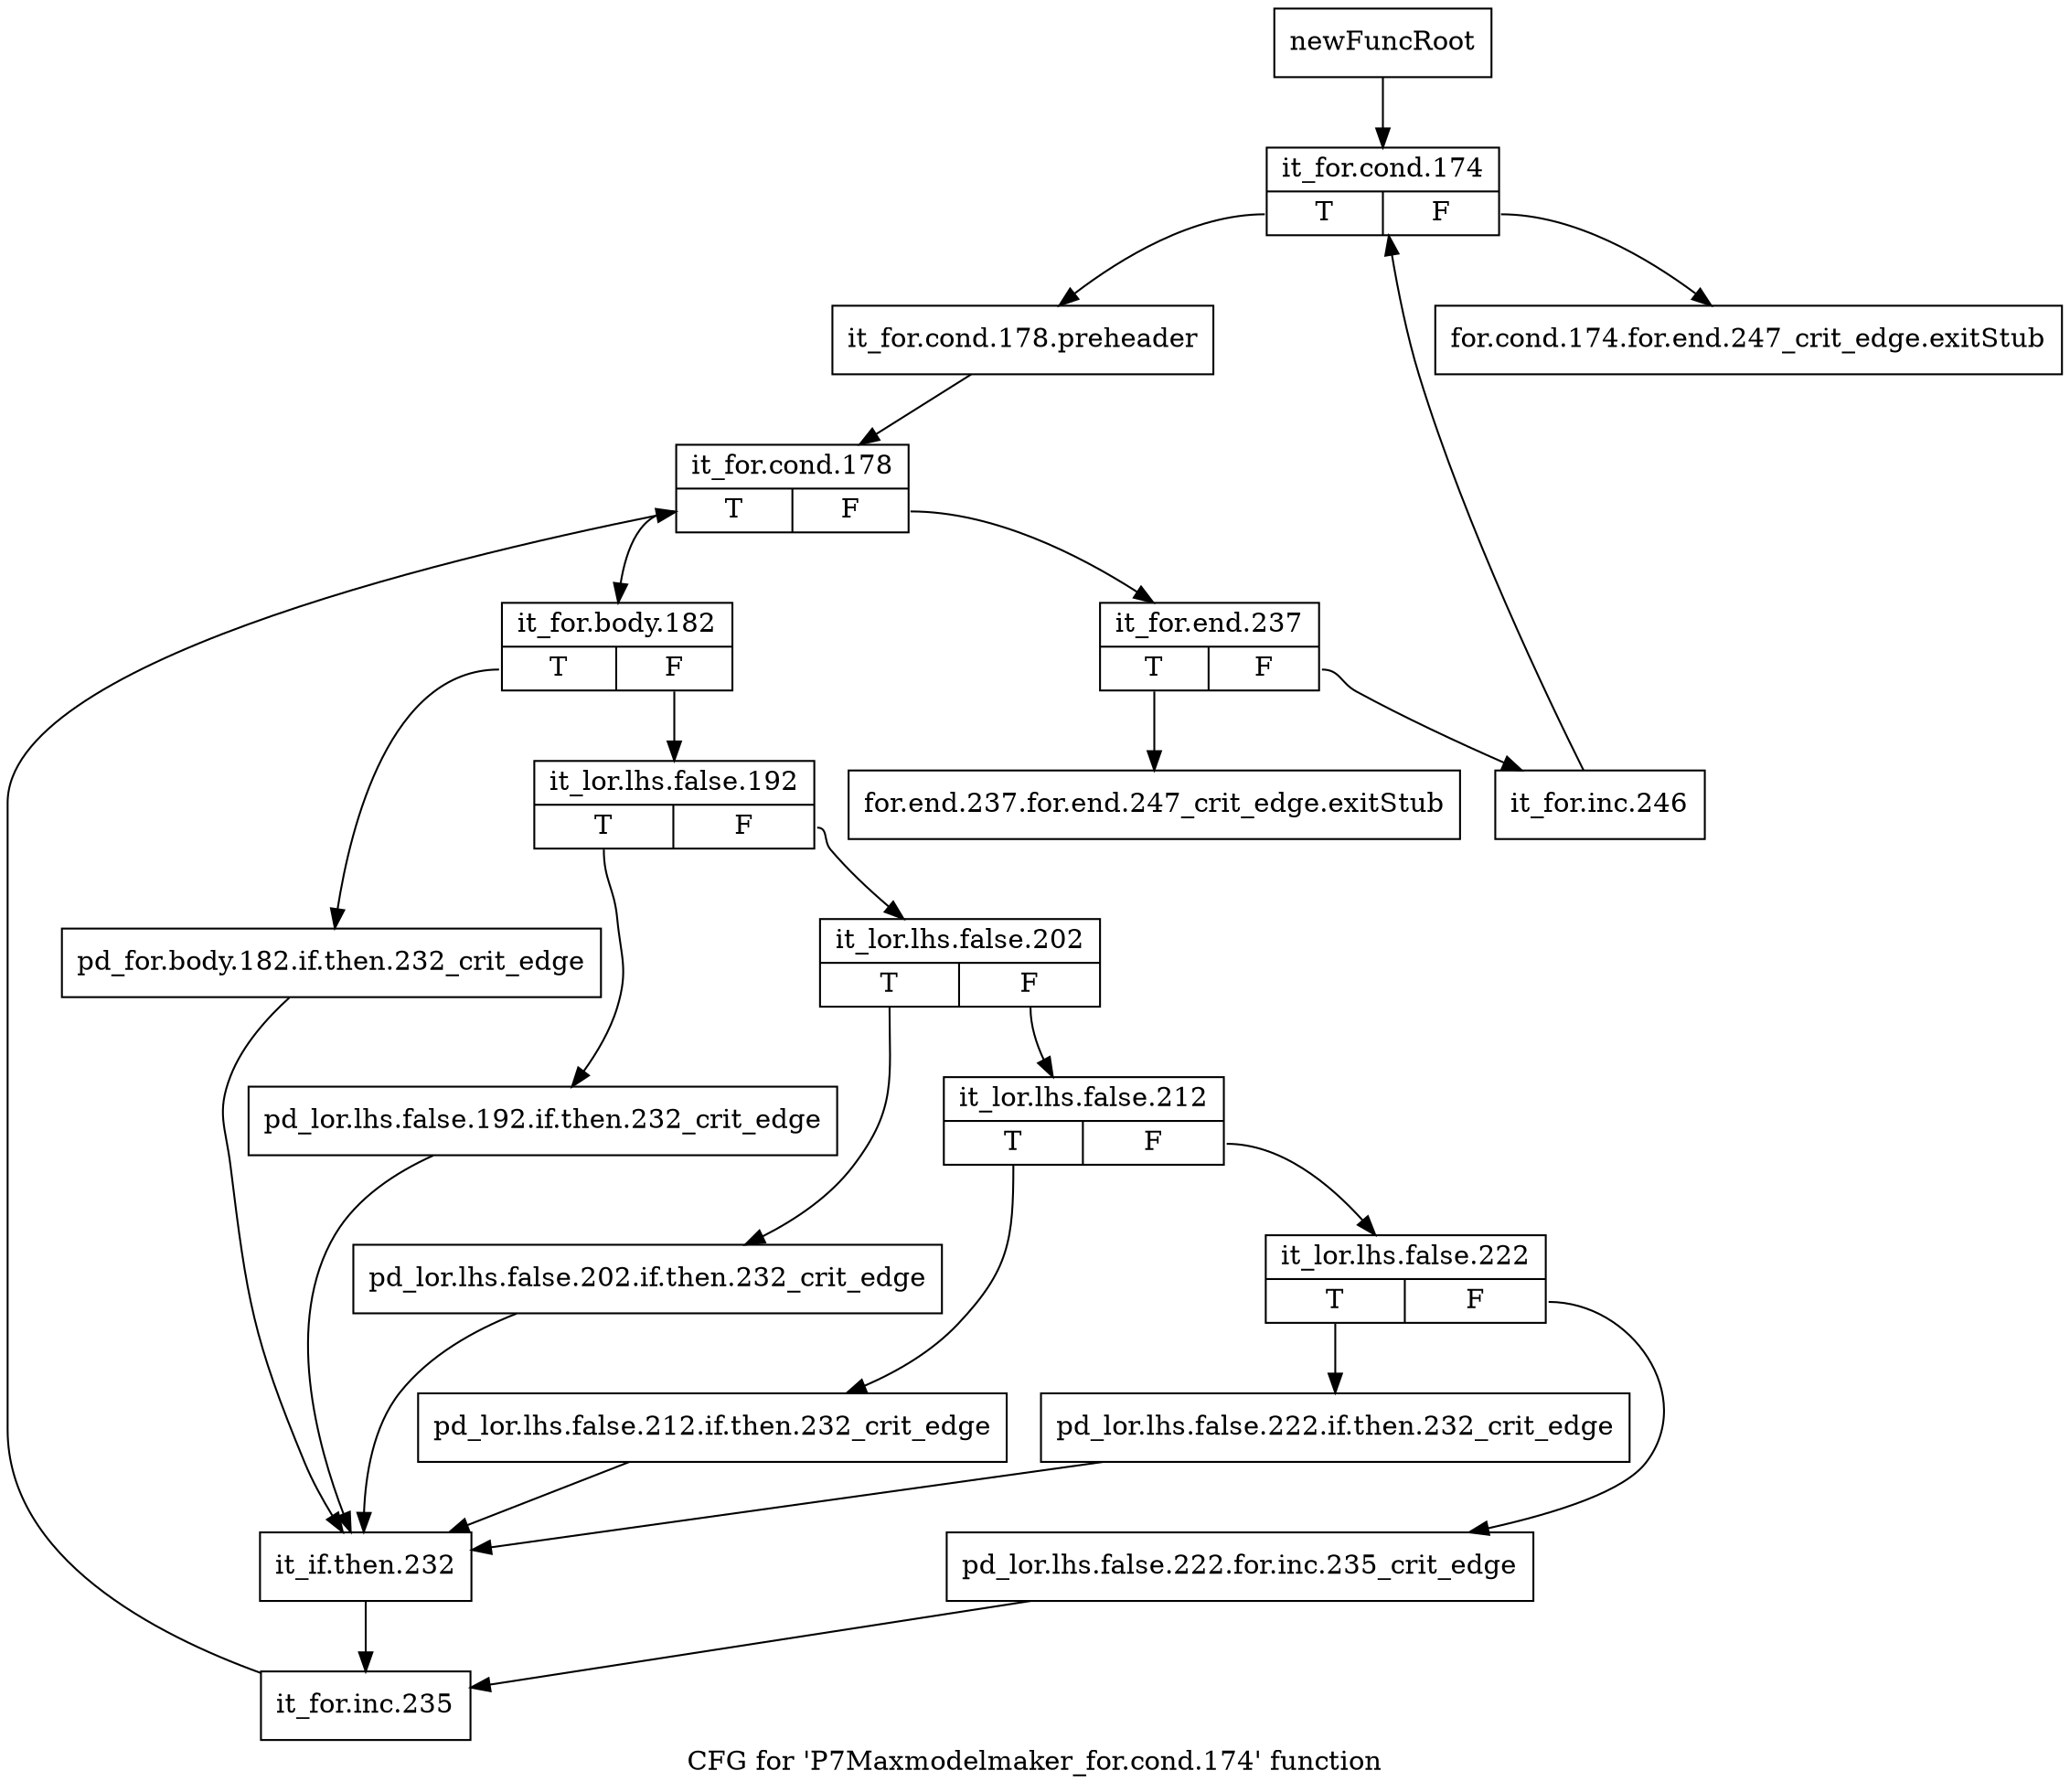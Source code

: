digraph "CFG for 'P7Maxmodelmaker_for.cond.174' function" {
	label="CFG for 'P7Maxmodelmaker_for.cond.174' function";

	Node0x3010780 [shape=record,label="{newFuncRoot}"];
	Node0x3010780 -> Node0x3010870;
	Node0x30107d0 [shape=record,label="{for.cond.174.for.end.247_crit_edge.exitStub}"];
	Node0x3010820 [shape=record,label="{for.end.237.for.end.247_crit_edge.exitStub}"];
	Node0x3010870 [shape=record,label="{it_for.cond.174|{<s0>T|<s1>F}}"];
	Node0x3010870:s0 -> Node0x30108c0;
	Node0x3010870:s1 -> Node0x30107d0;
	Node0x30108c0 [shape=record,label="{it_for.cond.178.preheader}"];
	Node0x30108c0 -> Node0x3010910;
	Node0x3010910 [shape=record,label="{it_for.cond.178|{<s0>T|<s1>F}}"];
	Node0x3010910:s0 -> Node0x3010a00;
	Node0x3010910:s1 -> Node0x3010960;
	Node0x3010960 [shape=record,label="{it_for.end.237|{<s0>T|<s1>F}}"];
	Node0x3010960:s0 -> Node0x3010820;
	Node0x3010960:s1 -> Node0x30109b0;
	Node0x30109b0 [shape=record,label="{it_for.inc.246}"];
	Node0x30109b0 -> Node0x3010870;
	Node0x3010a00 [shape=record,label="{it_for.body.182|{<s0>T|<s1>F}}"];
	Node0x3010a00:s0 -> Node0x3010d20;
	Node0x3010a00:s1 -> Node0x3010a50;
	Node0x3010a50 [shape=record,label="{it_lor.lhs.false.192|{<s0>T|<s1>F}}"];
	Node0x3010a50:s0 -> Node0x3010cd0;
	Node0x3010a50:s1 -> Node0x3010aa0;
	Node0x3010aa0 [shape=record,label="{it_lor.lhs.false.202|{<s0>T|<s1>F}}"];
	Node0x3010aa0:s0 -> Node0x3010c80;
	Node0x3010aa0:s1 -> Node0x3010af0;
	Node0x3010af0 [shape=record,label="{it_lor.lhs.false.212|{<s0>T|<s1>F}}"];
	Node0x3010af0:s0 -> Node0x3010c30;
	Node0x3010af0:s1 -> Node0x3010b40;
	Node0x3010b40 [shape=record,label="{it_lor.lhs.false.222|{<s0>T|<s1>F}}"];
	Node0x3010b40:s0 -> Node0x3010be0;
	Node0x3010b40:s1 -> Node0x3010b90;
	Node0x3010b90 [shape=record,label="{pd_lor.lhs.false.222.for.inc.235_crit_edge}"];
	Node0x3010b90 -> Node0x3010dc0;
	Node0x3010be0 [shape=record,label="{pd_lor.lhs.false.222.if.then.232_crit_edge}"];
	Node0x3010be0 -> Node0x3010d70;
	Node0x3010c30 [shape=record,label="{pd_lor.lhs.false.212.if.then.232_crit_edge}"];
	Node0x3010c30 -> Node0x3010d70;
	Node0x3010c80 [shape=record,label="{pd_lor.lhs.false.202.if.then.232_crit_edge}"];
	Node0x3010c80 -> Node0x3010d70;
	Node0x3010cd0 [shape=record,label="{pd_lor.lhs.false.192.if.then.232_crit_edge}"];
	Node0x3010cd0 -> Node0x3010d70;
	Node0x3010d20 [shape=record,label="{pd_for.body.182.if.then.232_crit_edge}"];
	Node0x3010d20 -> Node0x3010d70;
	Node0x3010d70 [shape=record,label="{it_if.then.232}"];
	Node0x3010d70 -> Node0x3010dc0;
	Node0x3010dc0 [shape=record,label="{it_for.inc.235}"];
	Node0x3010dc0 -> Node0x3010910;
}
